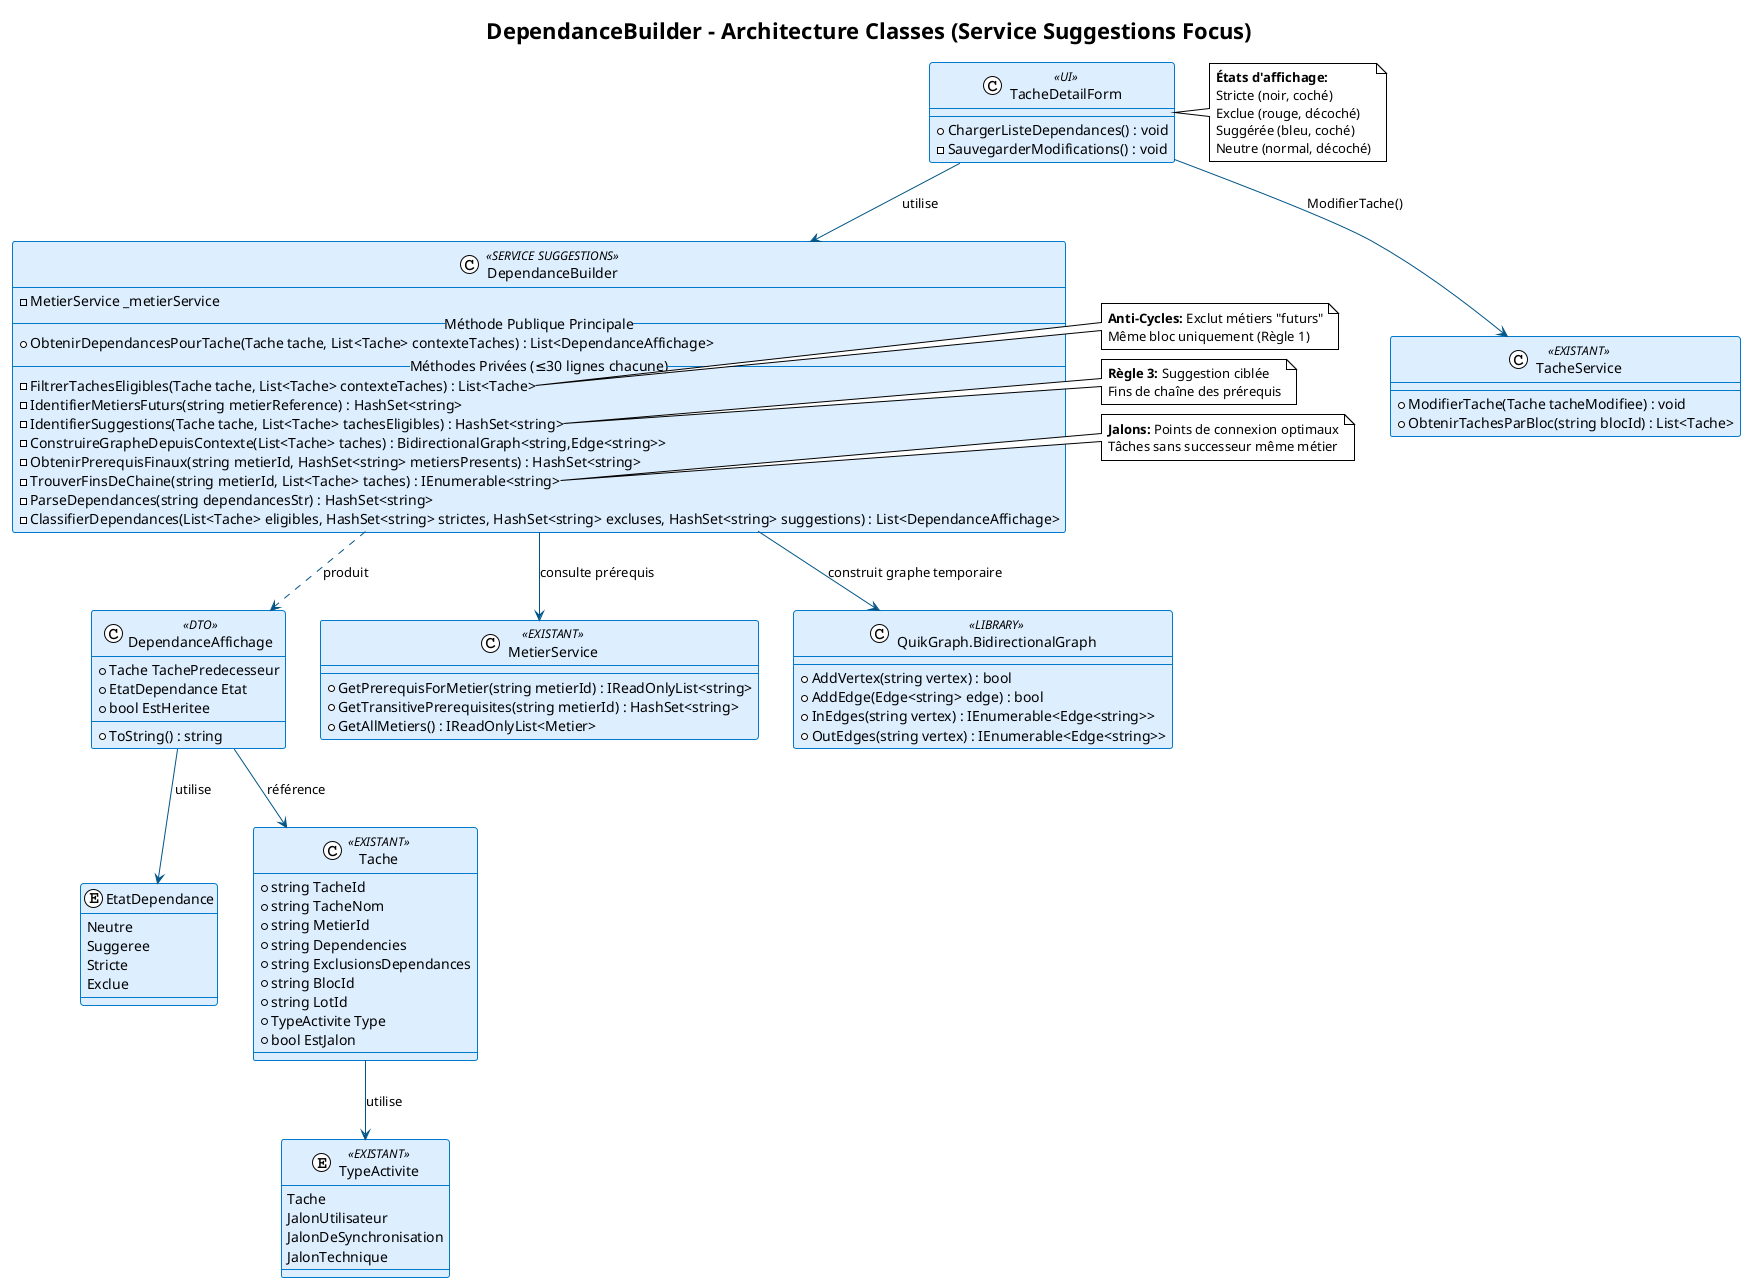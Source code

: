 @startuml
!theme plain
skinparam class {
  borderColor #007ACC
  backgroundColor #DDEEFF
  arrowColor #005588
}
title DependanceBuilder - Architecture Classes (Service Suggestions Focus)

' ================================================
' ===        CLASSE PRINCIPALE (SIMPLIFIÉE)     ===
' ================================================
class DependanceBuilder <<SERVICE SUGGESTIONS>> {
  -MetierService _metierService
  __Méthode Publique Principale__
  +ObtenirDependancesPourTache(Tache tache, List<Tache> contexteTaches) : List<DependanceAffichage>
  __Méthodes Privées (≤30 lignes chacune)__
  -FiltrerTachesEligibles(Tache tache, List<Tache> contexteTaches) : List<Tache>
  -IdentifierMetiersFuturs(string metierReference) : HashSet<string>
  -IdentifierSuggestions(Tache tache, List<Tache> tachesEligibles) : HashSet<string>
  -ConstruireGrapheDepuisContexte(List<Tache> taches) : BidirectionalGraph<string,Edge<string>>
  -ObtenirPrerequisFinaux(string metierId, HashSet<string> metiersPresents) : HashSet<string>
  -TrouverFinsDeChaine(string metierId, List<Tache> taches) : IEnumerable<string>
  -ParseDependances(string dependancesStr) : HashSet<string>
  -ClassifierDependances(List<Tache> eligibles, HashSet<string> strictes, HashSet<string> excluses, HashSet<string> suggestions) : List<DependanceAffichage>
}

' ================================================
' ===           CLASSES DTO/UTILITAIRES         ===
' ================================================
class DependanceAffichage <<DTO>> {
  +Tache TachePredecesseur
  +EtatDependance Etat  
  +bool EstHeritee
  +ToString() : string
}

enum EtatDependance {
  Neutre
  Suggeree  
  Stricte
  Exclue
}

' ================================================
' ===      DÉPENDANCES EXTERNES (EXISTANTES)    ===
' ================================================
class MetierService <<EXISTANT>> {
  +GetPrerequisForMetier(string metierId) : IReadOnlyList<string>
  +GetTransitivePrerequisites(string metierId) : HashSet<string>
  +GetAllMetiers() : IReadOnlyList<Metier>
}

class TacheService <<EXISTANT>> {
  +ModifierTache(Tache tacheModifiee) : void
  +ObtenirTachesParBloc(string blocId) : List<Tache>
}

class Tache <<EXISTANT>> {
  +string TacheId
  +string TacheNom  
  +string MetierId
  +string Dependencies
  +string ExclusionsDependances
  +string BlocId
  +string LotId
  +TypeActivite Type
  +bool EstJalon
}

enum TypeActivite <<EXISTANT>> {
  Tache
  JalonUtilisateur
  JalonDeSynchronisation
  JalonTechnique
}

class "QuikGraph.BidirectionalGraph" as BidirectionalGraph <<LIBRARY>> {
  +AddVertex(string vertex) : bool
  +AddEdge(Edge<string> edge) : bool  
  +InEdges(string vertex) : IEnumerable<Edge<string>>
  +OutEdges(string vertex) : IEnumerable<Edge<string>>
}

' ================================================
' ===              UI INTERFACE                 ===
' ================================================
class TacheDetailForm <<UI>> {
  +ChargerListeDependances() : void
  -SauvegarderModifications() : void
}

' ================================================
' ===                RELATIONS                   ===
' ================================================
TacheDetailForm --> DependanceBuilder : utilise
DependanceBuilder --> MetierService : consulte prérequis
DependanceBuilder --> BidirectionalGraph : construit graphe temporaire
DependanceBuilder ..> DependanceAffichage : produit
TacheDetailForm --> TacheService : ModifierTache()

DependanceAffichage --> Tache : référence
DependanceAffichage --> EtatDependance : utilise
Tache --> TypeActivite : utilise

note right of DependanceBuilder::FiltrerTachesEligibles
  <b>Anti-Cycles:</b> Exclut métiers "futurs"
  Même bloc uniquement (Règle 1)
end note

note right of DependanceBuilder::IdentifierSuggestions  
  <b>Règle 3:</b> Suggestion ciblée
  Fins de chaîne des prérequis
end note

note right of DependanceBuilder::TrouverFinsDeChaine
  <b>Jalons:</b> Points de connexion optimaux
  Tâches sans successeur même métier
end note

note right of TacheDetailForm
  <b>États d'affichage:</b>
  Stricte (noir, coché)
  Exclue (rouge, décoché)  
  Suggérée (bleu, coché)
  Neutre (normal, décoché)
end note

@enduml